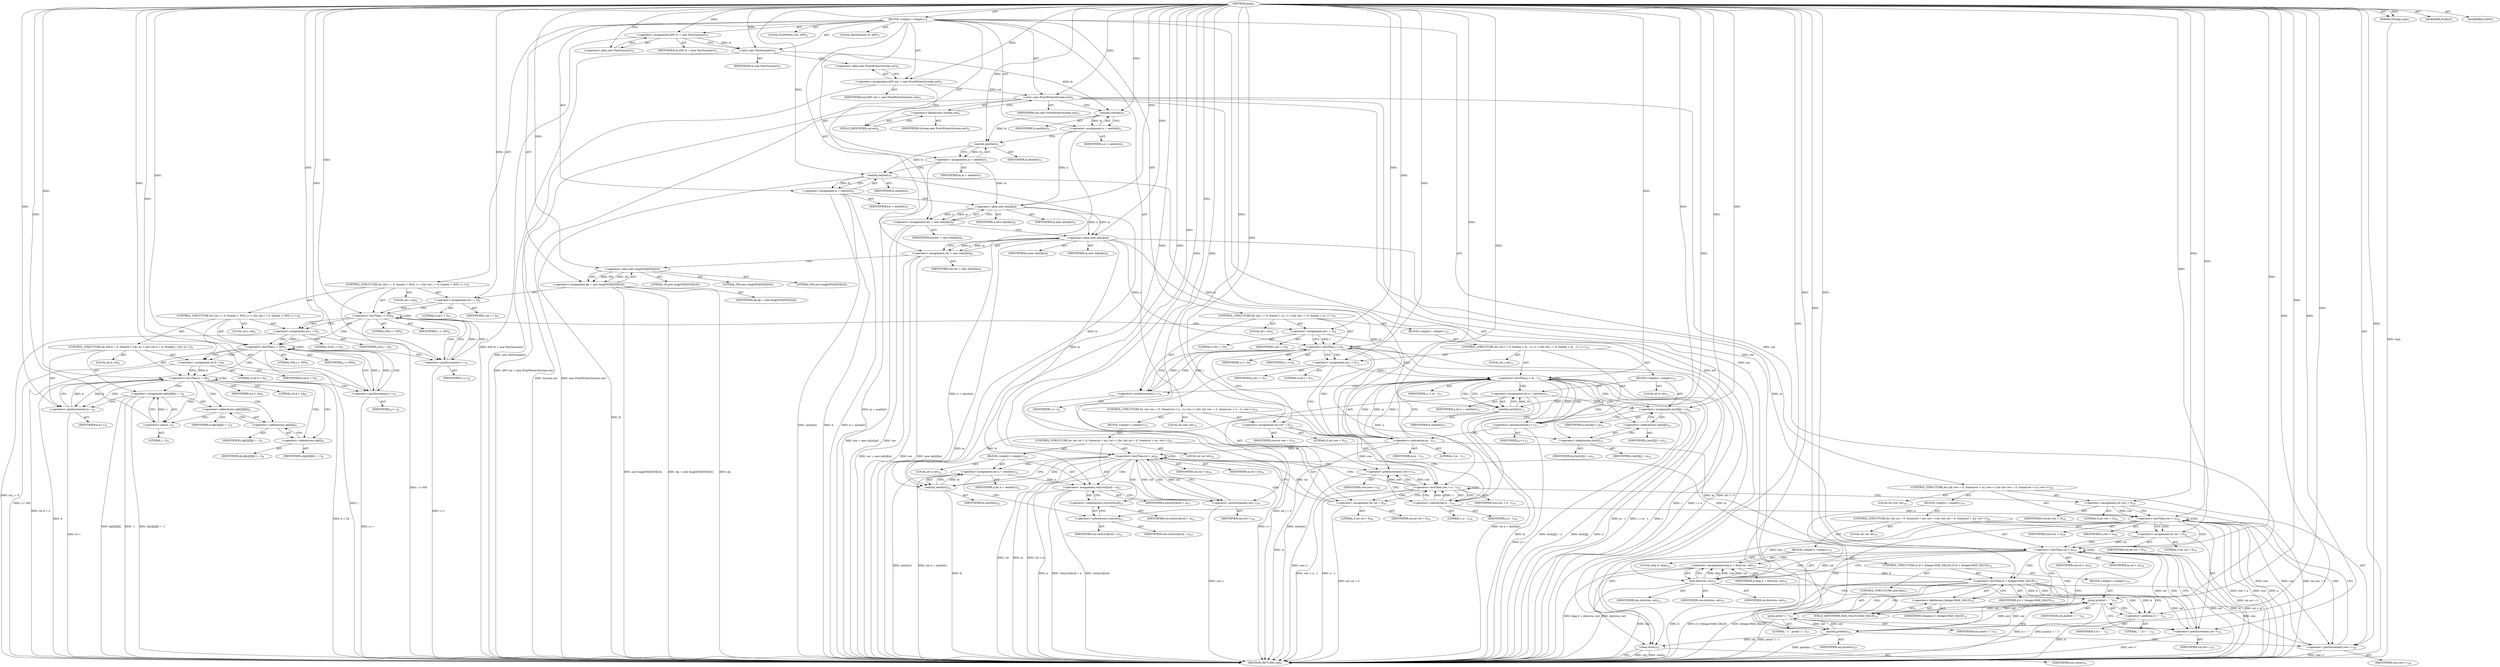 digraph "main" {  
"21" [label = <(METHOD,main)<SUB>1</SUB>> ]
"22" [label = <(PARAM,String[] args)<SUB>1</SUB>> ]
"23" [label = <(BLOCK,&lt;empty&gt;,&lt;empty&gt;)<SUB>2</SUB>> ]
"4" [label = <(LOCAL,FastScanner fs: ANY)<SUB>3</SUB>> ]
"24" [label = <(&lt;operator&gt;.assignment,ANY fs = new FastScanner())<SUB>3</SUB>> ]
"25" [label = <(IDENTIFIER,fs,ANY fs = new FastScanner())<SUB>3</SUB>> ]
"26" [label = <(&lt;operator&gt;.alloc,new FastScanner())<SUB>3</SUB>> ]
"27" [label = <(&lt;init&gt;,new FastScanner())<SUB>3</SUB>> ]
"3" [label = <(IDENTIFIER,fs,new FastScanner())<SUB>3</SUB>> ]
"6" [label = <(LOCAL,PrintWriter out: ANY)<SUB>4</SUB>> ]
"28" [label = <(&lt;operator&gt;.assignment,ANY out = new PrintWriter(System.out))<SUB>4</SUB>> ]
"29" [label = <(IDENTIFIER,out,ANY out = new PrintWriter(System.out))<SUB>4</SUB>> ]
"30" [label = <(&lt;operator&gt;.alloc,new PrintWriter(System.out))<SUB>4</SUB>> ]
"31" [label = <(&lt;init&gt;,new PrintWriter(System.out))<SUB>4</SUB>> ]
"5" [label = <(IDENTIFIER,out,new PrintWriter(System.out))<SUB>4</SUB>> ]
"32" [label = <(&lt;operator&gt;.fieldAccess,System.out)<SUB>4</SUB>> ]
"33" [label = <(IDENTIFIER,System,new PrintWriter(System.out))<SUB>4</SUB>> ]
"34" [label = <(FIELD_IDENTIFIER,out,out)<SUB>4</SUB>> ]
"35" [label = <(&lt;operator&gt;.assignment,n = nextInt())<SUB>5</SUB>> ]
"36" [label = <(IDENTIFIER,n,n = nextInt())<SUB>5</SUB>> ]
"37" [label = <(nextInt,nextInt())<SUB>5</SUB>> ]
"38" [label = <(IDENTIFIER,fs,nextInt())<SUB>5</SUB>> ]
"39" [label = <(&lt;operator&gt;.assignment,m = nextInt())<SUB>5</SUB>> ]
"40" [label = <(IDENTIFIER,m,m = nextInt())<SUB>5</SUB>> ]
"41" [label = <(nextInt,nextInt())<SUB>5</SUB>> ]
"42" [label = <(IDENTIFIER,fs,nextInt())<SUB>5</SUB>> ]
"43" [label = <(&lt;operator&gt;.assignment,k = nextInt())<SUB>5</SUB>> ]
"44" [label = <(IDENTIFIER,k,k = nextInt())<SUB>5</SUB>> ]
"45" [label = <(nextInt,nextInt())<SUB>5</SUB>> ]
"46" [label = <(IDENTIFIER,fs,nextInt())<SUB>5</SUB>> ]
"47" [label = <(&lt;operator&gt;.assignment,hor = new int[n][m])<SUB>6</SUB>> ]
"48" [label = <(IDENTIFIER,hor,hor = new int[n][m])<SUB>6</SUB>> ]
"49" [label = <(&lt;operator&gt;.alloc,new int[n][m])> ]
"50" [label = <(IDENTIFIER,n,new int[n][m])<SUB>6</SUB>> ]
"51" [label = <(IDENTIFIER,m,new int[n][m])<SUB>6</SUB>> ]
"52" [label = <(&lt;operator&gt;.assignment,ver = new int[n][m])<SUB>6</SUB>> ]
"53" [label = <(IDENTIFIER,ver,ver = new int[n][m])<SUB>6</SUB>> ]
"54" [label = <(&lt;operator&gt;.alloc,new int[n][m])> ]
"55" [label = <(IDENTIFIER,n,new int[n][m])<SUB>6</SUB>> ]
"56" [label = <(IDENTIFIER,m,new int[n][m])<SUB>6</SUB>> ]
"57" [label = <(&lt;operator&gt;.assignment,dp = new long[505][505][24])<SUB>7</SUB>> ]
"58" [label = <(IDENTIFIER,dp,dp = new long[505][505][24])<SUB>7</SUB>> ]
"59" [label = <(&lt;operator&gt;.alloc,new long[505][505][24])> ]
"60" [label = <(LITERAL,505,new long[505][505][24])<SUB>7</SUB>> ]
"61" [label = <(LITERAL,505,new long[505][505][24])<SUB>7</SUB>> ]
"62" [label = <(LITERAL,24,new long[505][505][24])<SUB>7</SUB>> ]
"63" [label = <(CONTROL_STRUCTURE,for (int i = 0; Some(i &lt; 505); i++),for (int i = 0; Some(i &lt; 505); i++))<SUB>8</SUB>> ]
"64" [label = <(LOCAL,int i: int)<SUB>8</SUB>> ]
"65" [label = <(&lt;operator&gt;.assignment,int i = 0)<SUB>8</SUB>> ]
"66" [label = <(IDENTIFIER,i,int i = 0)<SUB>8</SUB>> ]
"67" [label = <(LITERAL,0,int i = 0)<SUB>8</SUB>> ]
"68" [label = <(&lt;operator&gt;.lessThan,i &lt; 505)<SUB>8</SUB>> ]
"69" [label = <(IDENTIFIER,i,i &lt; 505)<SUB>8</SUB>> ]
"70" [label = <(LITERAL,505,i &lt; 505)<SUB>8</SUB>> ]
"71" [label = <(&lt;operator&gt;.postIncrement,i++)<SUB>8</SUB>> ]
"72" [label = <(IDENTIFIER,i,i++)<SUB>8</SUB>> ]
"73" [label = <(CONTROL_STRUCTURE,for (int j = 0; Some(j &lt; 505); j++),for (int j = 0; Some(j &lt; 505); j++))<SUB>8</SUB>> ]
"74" [label = <(LOCAL,int j: int)<SUB>8</SUB>> ]
"75" [label = <(&lt;operator&gt;.assignment,int j = 0)<SUB>8</SUB>> ]
"76" [label = <(IDENTIFIER,j,int j = 0)<SUB>8</SUB>> ]
"77" [label = <(LITERAL,0,int j = 0)<SUB>8</SUB>> ]
"78" [label = <(&lt;operator&gt;.lessThan,j &lt; 505)<SUB>8</SUB>> ]
"79" [label = <(IDENTIFIER,j,j &lt; 505)<SUB>8</SUB>> ]
"80" [label = <(LITERAL,505,j &lt; 505)<SUB>8</SUB>> ]
"81" [label = <(&lt;operator&gt;.postIncrement,j++)<SUB>8</SUB>> ]
"82" [label = <(IDENTIFIER,j,j++)<SUB>8</SUB>> ]
"83" [label = <(CONTROL_STRUCTURE,for (int k = 0; Some(k &lt; 24); k++),for (int k = 0; Some(k &lt; 24); k++))<SUB>8</SUB>> ]
"84" [label = <(LOCAL,int k: int)<SUB>8</SUB>> ]
"85" [label = <(&lt;operator&gt;.assignment,int k = 0)<SUB>8</SUB>> ]
"86" [label = <(IDENTIFIER,k,int k = 0)<SUB>8</SUB>> ]
"87" [label = <(LITERAL,0,int k = 0)<SUB>8</SUB>> ]
"88" [label = <(&lt;operator&gt;.lessThan,k &lt; 24)<SUB>8</SUB>> ]
"89" [label = <(IDENTIFIER,k,k &lt; 24)<SUB>8</SUB>> ]
"90" [label = <(LITERAL,24,k &lt; 24)<SUB>8</SUB>> ]
"91" [label = <(&lt;operator&gt;.postIncrement,k++)<SUB>8</SUB>> ]
"92" [label = <(IDENTIFIER,k,k++)<SUB>8</SUB>> ]
"93" [label = <(&lt;operator&gt;.assignment,dp[i][j][k] = -1)<SUB>8</SUB>> ]
"94" [label = <(&lt;operator&gt;.indexAccess,dp[i][j][k])<SUB>8</SUB>> ]
"95" [label = <(&lt;operator&gt;.indexAccess,dp[i][j])<SUB>8</SUB>> ]
"96" [label = <(&lt;operator&gt;.indexAccess,dp[i])<SUB>8</SUB>> ]
"97" [label = <(IDENTIFIER,dp,dp[i][j][k] = -1)<SUB>8</SUB>> ]
"98" [label = <(IDENTIFIER,i,dp[i][j][k] = -1)<SUB>8</SUB>> ]
"99" [label = <(IDENTIFIER,j,dp[i][j][k] = -1)<SUB>8</SUB>> ]
"100" [label = <(IDENTIFIER,k,dp[i][j][k] = -1)<SUB>8</SUB>> ]
"101" [label = <(&lt;operator&gt;.minus,-1)<SUB>8</SUB>> ]
"102" [label = <(LITERAL,1,-1)<SUB>8</SUB>> ]
"103" [label = <(CONTROL_STRUCTURE,for (int i = 0; Some(i &lt; n); i++),for (int i = 0; Some(i &lt; n); i++))<SUB>9</SUB>> ]
"104" [label = <(LOCAL,int i: int)<SUB>9</SUB>> ]
"105" [label = <(&lt;operator&gt;.assignment,int i = 0)<SUB>9</SUB>> ]
"106" [label = <(IDENTIFIER,i,int i = 0)<SUB>9</SUB>> ]
"107" [label = <(LITERAL,0,int i = 0)<SUB>9</SUB>> ]
"108" [label = <(&lt;operator&gt;.lessThan,i &lt; n)<SUB>9</SUB>> ]
"109" [label = <(IDENTIFIER,i,i &lt; n)<SUB>9</SUB>> ]
"110" [label = <(IDENTIFIER,n,i &lt; n)<SUB>9</SUB>> ]
"111" [label = <(&lt;operator&gt;.postIncrement,i++)<SUB>9</SUB>> ]
"112" [label = <(IDENTIFIER,i,i++)<SUB>9</SUB>> ]
"113" [label = <(BLOCK,&lt;empty&gt;,&lt;empty&gt;)<SUB>10</SUB>> ]
"114" [label = <(CONTROL_STRUCTURE,for (int j = 0; Some(j &lt; m - 1); j++),for (int j = 0; Some(j &lt; m - 1); j++))<SUB>11</SUB>> ]
"115" [label = <(LOCAL,int j: int)<SUB>11</SUB>> ]
"116" [label = <(&lt;operator&gt;.assignment,int j = 0)<SUB>11</SUB>> ]
"117" [label = <(IDENTIFIER,j,int j = 0)<SUB>11</SUB>> ]
"118" [label = <(LITERAL,0,int j = 0)<SUB>11</SUB>> ]
"119" [label = <(&lt;operator&gt;.lessThan,j &lt; m - 1)<SUB>11</SUB>> ]
"120" [label = <(IDENTIFIER,j,j &lt; m - 1)<SUB>11</SUB>> ]
"121" [label = <(&lt;operator&gt;.subtraction,m - 1)<SUB>11</SUB>> ]
"122" [label = <(IDENTIFIER,m,m - 1)<SUB>11</SUB>> ]
"123" [label = <(LITERAL,1,m - 1)<SUB>11</SUB>> ]
"124" [label = <(&lt;operator&gt;.postIncrement,j++)<SUB>11</SUB>> ]
"125" [label = <(IDENTIFIER,j,j++)<SUB>11</SUB>> ]
"126" [label = <(BLOCK,&lt;empty&gt;,&lt;empty&gt;)<SUB>12</SUB>> ]
"127" [label = <(LOCAL,int a: int)<SUB>13</SUB>> ]
"128" [label = <(&lt;operator&gt;.assignment,int a = nextInt())<SUB>13</SUB>> ]
"129" [label = <(IDENTIFIER,a,int a = nextInt())<SUB>13</SUB>> ]
"130" [label = <(nextInt,nextInt())<SUB>13</SUB>> ]
"131" [label = <(IDENTIFIER,fs,nextInt())<SUB>13</SUB>> ]
"132" [label = <(&lt;operator&gt;.assignment,hor[i][j] = a)<SUB>14</SUB>> ]
"133" [label = <(&lt;operator&gt;.indexAccess,hor[i][j])<SUB>14</SUB>> ]
"134" [label = <(&lt;operator&gt;.indexAccess,hor[i])<SUB>14</SUB>> ]
"135" [label = <(IDENTIFIER,hor,hor[i][j] = a)<SUB>14</SUB>> ]
"136" [label = <(IDENTIFIER,i,hor[i][j] = a)<SUB>14</SUB>> ]
"137" [label = <(IDENTIFIER,j,hor[i][j] = a)<SUB>14</SUB>> ]
"138" [label = <(IDENTIFIER,a,hor[i][j] = a)<SUB>14</SUB>> ]
"139" [label = <(CONTROL_STRUCTURE,for (int row = 0; Some(row &lt; n - 1); row++),for (int row = 0; Some(row &lt; n - 1); row++))<SUB>18</SUB>> ]
"140" [label = <(LOCAL,int row: int)<SUB>18</SUB>> ]
"141" [label = <(&lt;operator&gt;.assignment,int row = 0)<SUB>18</SUB>> ]
"142" [label = <(IDENTIFIER,row,int row = 0)<SUB>18</SUB>> ]
"143" [label = <(LITERAL,0,int row = 0)<SUB>18</SUB>> ]
"144" [label = <(&lt;operator&gt;.lessThan,row &lt; n - 1)<SUB>18</SUB>> ]
"145" [label = <(IDENTIFIER,row,row &lt; n - 1)<SUB>18</SUB>> ]
"146" [label = <(&lt;operator&gt;.subtraction,n - 1)<SUB>18</SUB>> ]
"147" [label = <(IDENTIFIER,n,n - 1)<SUB>18</SUB>> ]
"148" [label = <(LITERAL,1,n - 1)<SUB>18</SUB>> ]
"149" [label = <(&lt;operator&gt;.postIncrement,row++)<SUB>18</SUB>> ]
"150" [label = <(IDENTIFIER,row,row++)<SUB>18</SUB>> ]
"151" [label = <(BLOCK,&lt;empty&gt;,&lt;empty&gt;)<SUB>19</SUB>> ]
"152" [label = <(CONTROL_STRUCTURE,for (int col = 0; Some(col &lt; m); col++),for (int col = 0; Some(col &lt; m); col++))<SUB>20</SUB>> ]
"153" [label = <(LOCAL,int col: int)<SUB>20</SUB>> ]
"154" [label = <(&lt;operator&gt;.assignment,int col = 0)<SUB>20</SUB>> ]
"155" [label = <(IDENTIFIER,col,int col = 0)<SUB>20</SUB>> ]
"156" [label = <(LITERAL,0,int col = 0)<SUB>20</SUB>> ]
"157" [label = <(&lt;operator&gt;.lessThan,col &lt; m)<SUB>20</SUB>> ]
"158" [label = <(IDENTIFIER,col,col &lt; m)<SUB>20</SUB>> ]
"159" [label = <(IDENTIFIER,m,col &lt; m)<SUB>20</SUB>> ]
"160" [label = <(&lt;operator&gt;.postIncrement,col++)<SUB>20</SUB>> ]
"161" [label = <(IDENTIFIER,col,col++)<SUB>20</SUB>> ]
"162" [label = <(BLOCK,&lt;empty&gt;,&lt;empty&gt;)<SUB>21</SUB>> ]
"163" [label = <(LOCAL,int a: int)<SUB>22</SUB>> ]
"164" [label = <(&lt;operator&gt;.assignment,int a = nextInt())<SUB>22</SUB>> ]
"165" [label = <(IDENTIFIER,a,int a = nextInt())<SUB>22</SUB>> ]
"166" [label = <(nextInt,nextInt())<SUB>22</SUB>> ]
"167" [label = <(IDENTIFIER,fs,nextInt())<SUB>22</SUB>> ]
"168" [label = <(&lt;operator&gt;.assignment,ver[row][col] = a)<SUB>23</SUB>> ]
"169" [label = <(&lt;operator&gt;.indexAccess,ver[row][col])<SUB>23</SUB>> ]
"170" [label = <(&lt;operator&gt;.indexAccess,ver[row])<SUB>23</SUB>> ]
"171" [label = <(IDENTIFIER,ver,ver[row][col] = a)<SUB>23</SUB>> ]
"172" [label = <(IDENTIFIER,row,ver[row][col] = a)<SUB>23</SUB>> ]
"173" [label = <(IDENTIFIER,col,ver[row][col] = a)<SUB>23</SUB>> ]
"174" [label = <(IDENTIFIER,a,ver[row][col] = a)<SUB>23</SUB>> ]
"175" [label = <(CONTROL_STRUCTURE,for (int row = 0; Some(row &lt; n); row++),for (int row = 0; Some(row &lt; n); row++))<SUB>28</SUB>> ]
"176" [label = <(LOCAL,int row: int)<SUB>28</SUB>> ]
"177" [label = <(&lt;operator&gt;.assignment,int row = 0)<SUB>28</SUB>> ]
"178" [label = <(IDENTIFIER,row,int row = 0)<SUB>28</SUB>> ]
"179" [label = <(LITERAL,0,int row = 0)<SUB>28</SUB>> ]
"180" [label = <(&lt;operator&gt;.lessThan,row &lt; n)<SUB>28</SUB>> ]
"181" [label = <(IDENTIFIER,row,row &lt; n)<SUB>28</SUB>> ]
"182" [label = <(IDENTIFIER,n,row &lt; n)<SUB>28</SUB>> ]
"183" [label = <(&lt;operator&gt;.postIncrement,row++)<SUB>28</SUB>> ]
"184" [label = <(IDENTIFIER,row,row++)<SUB>28</SUB>> ]
"185" [label = <(BLOCK,&lt;empty&gt;,&lt;empty&gt;)<SUB>29</SUB>> ]
"186" [label = <(CONTROL_STRUCTURE,for (int col = 0; Some(col &lt; m); col++),for (int col = 0; Some(col &lt; m); col++))<SUB>30</SUB>> ]
"187" [label = <(LOCAL,int col: int)<SUB>30</SUB>> ]
"188" [label = <(&lt;operator&gt;.assignment,int col = 0)<SUB>30</SUB>> ]
"189" [label = <(IDENTIFIER,col,int col = 0)<SUB>30</SUB>> ]
"190" [label = <(LITERAL,0,int col = 0)<SUB>30</SUB>> ]
"191" [label = <(&lt;operator&gt;.lessThan,col &lt; m)<SUB>30</SUB>> ]
"192" [label = <(IDENTIFIER,col,col &lt; m)<SUB>30</SUB>> ]
"193" [label = <(IDENTIFIER,m,col &lt; m)<SUB>30</SUB>> ]
"194" [label = <(&lt;operator&gt;.postIncrement,col++)<SUB>30</SUB>> ]
"195" [label = <(IDENTIFIER,col,col++)<SUB>30</SUB>> ]
"196" [label = <(BLOCK,&lt;empty&gt;,&lt;empty&gt;)<SUB>31</SUB>> ]
"197" [label = <(LOCAL,long d: long)<SUB>32</SUB>> ]
"198" [label = <(&lt;operator&gt;.assignment,long d = dist(row, col))<SUB>32</SUB>> ]
"199" [label = <(IDENTIFIER,d,long d = dist(row, col))<SUB>32</SUB>> ]
"200" [label = <(dist,dist(row, col))<SUB>32</SUB>> ]
"201" [label = <(IDENTIFIER,this,dist(row, col))<SUB>32</SUB>> ]
"202" [label = <(IDENTIFIER,row,dist(row, col))<SUB>32</SUB>> ]
"203" [label = <(IDENTIFIER,col,dist(row, col))<SUB>32</SUB>> ]
"204" [label = <(CONTROL_STRUCTURE,if (d &lt; Integer.MAX_VALUE),if (d &lt; Integer.MAX_VALUE))<SUB>33</SUB>> ]
"205" [label = <(&lt;operator&gt;.lessThan,d &lt; Integer.MAX_VALUE)<SUB>33</SUB>> ]
"206" [label = <(IDENTIFIER,d,d &lt; Integer.MAX_VALUE)<SUB>33</SUB>> ]
"207" [label = <(&lt;operator&gt;.fieldAccess,Integer.MAX_VALUE)<SUB>33</SUB>> ]
"208" [label = <(IDENTIFIER,Integer,d &lt; Integer.MAX_VALUE)<SUB>33</SUB>> ]
"209" [label = <(FIELD_IDENTIFIER,MAX_VALUE,MAX_VALUE)<SUB>33</SUB>> ]
"210" [label = <(BLOCK,&lt;empty&gt;,&lt;empty&gt;)<SUB>34</SUB>> ]
"211" [label = <(print,print(d + &quot; &quot;))<SUB>35</SUB>> ]
"212" [label = <(IDENTIFIER,out,print(d + &quot; &quot;))<SUB>35</SUB>> ]
"213" [label = <(&lt;operator&gt;.addition,d + &quot; &quot;)<SUB>35</SUB>> ]
"214" [label = <(IDENTIFIER,d,d + &quot; &quot;)<SUB>35</SUB>> ]
"215" [label = <(LITERAL,&quot; &quot;,d + &quot; &quot;)<SUB>35</SUB>> ]
"216" [label = <(CONTROL_STRUCTURE,else,else)<SUB>37</SUB>> ]
"217" [label = <(print,print(&quot;-1 &quot;))<SUB>37</SUB>> ]
"218" [label = <(IDENTIFIER,out,print(&quot;-1 &quot;))<SUB>37</SUB>> ]
"219" [label = <(LITERAL,&quot;-1 &quot;,print(&quot;-1 &quot;))<SUB>37</SUB>> ]
"220" [label = <(println,println())<SUB>39</SUB>> ]
"221" [label = <(IDENTIFIER,out,println())<SUB>39</SUB>> ]
"222" [label = <(close,close())<SUB>41</SUB>> ]
"223" [label = <(IDENTIFIER,out,close())<SUB>41</SUB>> ]
"224" [label = <(MODIFIER,PUBLIC)> ]
"225" [label = <(MODIFIER,STATIC)> ]
"226" [label = <(METHOD_RETURN,void)<SUB>1</SUB>> ]
  "21" -> "22"  [ label = "AST: "] 
  "21" -> "23"  [ label = "AST: "] 
  "21" -> "224"  [ label = "AST: "] 
  "21" -> "225"  [ label = "AST: "] 
  "21" -> "226"  [ label = "AST: "] 
  "23" -> "4"  [ label = "AST: "] 
  "23" -> "24"  [ label = "AST: "] 
  "23" -> "27"  [ label = "AST: "] 
  "23" -> "6"  [ label = "AST: "] 
  "23" -> "28"  [ label = "AST: "] 
  "23" -> "31"  [ label = "AST: "] 
  "23" -> "35"  [ label = "AST: "] 
  "23" -> "39"  [ label = "AST: "] 
  "23" -> "43"  [ label = "AST: "] 
  "23" -> "47"  [ label = "AST: "] 
  "23" -> "52"  [ label = "AST: "] 
  "23" -> "57"  [ label = "AST: "] 
  "23" -> "63"  [ label = "AST: "] 
  "23" -> "103"  [ label = "AST: "] 
  "23" -> "139"  [ label = "AST: "] 
  "23" -> "175"  [ label = "AST: "] 
  "23" -> "222"  [ label = "AST: "] 
  "24" -> "25"  [ label = "AST: "] 
  "24" -> "26"  [ label = "AST: "] 
  "27" -> "3"  [ label = "AST: "] 
  "28" -> "29"  [ label = "AST: "] 
  "28" -> "30"  [ label = "AST: "] 
  "31" -> "5"  [ label = "AST: "] 
  "31" -> "32"  [ label = "AST: "] 
  "32" -> "33"  [ label = "AST: "] 
  "32" -> "34"  [ label = "AST: "] 
  "35" -> "36"  [ label = "AST: "] 
  "35" -> "37"  [ label = "AST: "] 
  "37" -> "38"  [ label = "AST: "] 
  "39" -> "40"  [ label = "AST: "] 
  "39" -> "41"  [ label = "AST: "] 
  "41" -> "42"  [ label = "AST: "] 
  "43" -> "44"  [ label = "AST: "] 
  "43" -> "45"  [ label = "AST: "] 
  "45" -> "46"  [ label = "AST: "] 
  "47" -> "48"  [ label = "AST: "] 
  "47" -> "49"  [ label = "AST: "] 
  "49" -> "50"  [ label = "AST: "] 
  "49" -> "51"  [ label = "AST: "] 
  "52" -> "53"  [ label = "AST: "] 
  "52" -> "54"  [ label = "AST: "] 
  "54" -> "55"  [ label = "AST: "] 
  "54" -> "56"  [ label = "AST: "] 
  "57" -> "58"  [ label = "AST: "] 
  "57" -> "59"  [ label = "AST: "] 
  "59" -> "60"  [ label = "AST: "] 
  "59" -> "61"  [ label = "AST: "] 
  "59" -> "62"  [ label = "AST: "] 
  "63" -> "64"  [ label = "AST: "] 
  "63" -> "65"  [ label = "AST: "] 
  "63" -> "68"  [ label = "AST: "] 
  "63" -> "71"  [ label = "AST: "] 
  "63" -> "73"  [ label = "AST: "] 
  "65" -> "66"  [ label = "AST: "] 
  "65" -> "67"  [ label = "AST: "] 
  "68" -> "69"  [ label = "AST: "] 
  "68" -> "70"  [ label = "AST: "] 
  "71" -> "72"  [ label = "AST: "] 
  "73" -> "74"  [ label = "AST: "] 
  "73" -> "75"  [ label = "AST: "] 
  "73" -> "78"  [ label = "AST: "] 
  "73" -> "81"  [ label = "AST: "] 
  "73" -> "83"  [ label = "AST: "] 
  "75" -> "76"  [ label = "AST: "] 
  "75" -> "77"  [ label = "AST: "] 
  "78" -> "79"  [ label = "AST: "] 
  "78" -> "80"  [ label = "AST: "] 
  "81" -> "82"  [ label = "AST: "] 
  "83" -> "84"  [ label = "AST: "] 
  "83" -> "85"  [ label = "AST: "] 
  "83" -> "88"  [ label = "AST: "] 
  "83" -> "91"  [ label = "AST: "] 
  "83" -> "93"  [ label = "AST: "] 
  "85" -> "86"  [ label = "AST: "] 
  "85" -> "87"  [ label = "AST: "] 
  "88" -> "89"  [ label = "AST: "] 
  "88" -> "90"  [ label = "AST: "] 
  "91" -> "92"  [ label = "AST: "] 
  "93" -> "94"  [ label = "AST: "] 
  "93" -> "101"  [ label = "AST: "] 
  "94" -> "95"  [ label = "AST: "] 
  "94" -> "100"  [ label = "AST: "] 
  "95" -> "96"  [ label = "AST: "] 
  "95" -> "99"  [ label = "AST: "] 
  "96" -> "97"  [ label = "AST: "] 
  "96" -> "98"  [ label = "AST: "] 
  "101" -> "102"  [ label = "AST: "] 
  "103" -> "104"  [ label = "AST: "] 
  "103" -> "105"  [ label = "AST: "] 
  "103" -> "108"  [ label = "AST: "] 
  "103" -> "111"  [ label = "AST: "] 
  "103" -> "113"  [ label = "AST: "] 
  "105" -> "106"  [ label = "AST: "] 
  "105" -> "107"  [ label = "AST: "] 
  "108" -> "109"  [ label = "AST: "] 
  "108" -> "110"  [ label = "AST: "] 
  "111" -> "112"  [ label = "AST: "] 
  "113" -> "114"  [ label = "AST: "] 
  "114" -> "115"  [ label = "AST: "] 
  "114" -> "116"  [ label = "AST: "] 
  "114" -> "119"  [ label = "AST: "] 
  "114" -> "124"  [ label = "AST: "] 
  "114" -> "126"  [ label = "AST: "] 
  "116" -> "117"  [ label = "AST: "] 
  "116" -> "118"  [ label = "AST: "] 
  "119" -> "120"  [ label = "AST: "] 
  "119" -> "121"  [ label = "AST: "] 
  "121" -> "122"  [ label = "AST: "] 
  "121" -> "123"  [ label = "AST: "] 
  "124" -> "125"  [ label = "AST: "] 
  "126" -> "127"  [ label = "AST: "] 
  "126" -> "128"  [ label = "AST: "] 
  "126" -> "132"  [ label = "AST: "] 
  "128" -> "129"  [ label = "AST: "] 
  "128" -> "130"  [ label = "AST: "] 
  "130" -> "131"  [ label = "AST: "] 
  "132" -> "133"  [ label = "AST: "] 
  "132" -> "138"  [ label = "AST: "] 
  "133" -> "134"  [ label = "AST: "] 
  "133" -> "137"  [ label = "AST: "] 
  "134" -> "135"  [ label = "AST: "] 
  "134" -> "136"  [ label = "AST: "] 
  "139" -> "140"  [ label = "AST: "] 
  "139" -> "141"  [ label = "AST: "] 
  "139" -> "144"  [ label = "AST: "] 
  "139" -> "149"  [ label = "AST: "] 
  "139" -> "151"  [ label = "AST: "] 
  "141" -> "142"  [ label = "AST: "] 
  "141" -> "143"  [ label = "AST: "] 
  "144" -> "145"  [ label = "AST: "] 
  "144" -> "146"  [ label = "AST: "] 
  "146" -> "147"  [ label = "AST: "] 
  "146" -> "148"  [ label = "AST: "] 
  "149" -> "150"  [ label = "AST: "] 
  "151" -> "152"  [ label = "AST: "] 
  "152" -> "153"  [ label = "AST: "] 
  "152" -> "154"  [ label = "AST: "] 
  "152" -> "157"  [ label = "AST: "] 
  "152" -> "160"  [ label = "AST: "] 
  "152" -> "162"  [ label = "AST: "] 
  "154" -> "155"  [ label = "AST: "] 
  "154" -> "156"  [ label = "AST: "] 
  "157" -> "158"  [ label = "AST: "] 
  "157" -> "159"  [ label = "AST: "] 
  "160" -> "161"  [ label = "AST: "] 
  "162" -> "163"  [ label = "AST: "] 
  "162" -> "164"  [ label = "AST: "] 
  "162" -> "168"  [ label = "AST: "] 
  "164" -> "165"  [ label = "AST: "] 
  "164" -> "166"  [ label = "AST: "] 
  "166" -> "167"  [ label = "AST: "] 
  "168" -> "169"  [ label = "AST: "] 
  "168" -> "174"  [ label = "AST: "] 
  "169" -> "170"  [ label = "AST: "] 
  "169" -> "173"  [ label = "AST: "] 
  "170" -> "171"  [ label = "AST: "] 
  "170" -> "172"  [ label = "AST: "] 
  "175" -> "176"  [ label = "AST: "] 
  "175" -> "177"  [ label = "AST: "] 
  "175" -> "180"  [ label = "AST: "] 
  "175" -> "183"  [ label = "AST: "] 
  "175" -> "185"  [ label = "AST: "] 
  "177" -> "178"  [ label = "AST: "] 
  "177" -> "179"  [ label = "AST: "] 
  "180" -> "181"  [ label = "AST: "] 
  "180" -> "182"  [ label = "AST: "] 
  "183" -> "184"  [ label = "AST: "] 
  "185" -> "186"  [ label = "AST: "] 
  "185" -> "220"  [ label = "AST: "] 
  "186" -> "187"  [ label = "AST: "] 
  "186" -> "188"  [ label = "AST: "] 
  "186" -> "191"  [ label = "AST: "] 
  "186" -> "194"  [ label = "AST: "] 
  "186" -> "196"  [ label = "AST: "] 
  "188" -> "189"  [ label = "AST: "] 
  "188" -> "190"  [ label = "AST: "] 
  "191" -> "192"  [ label = "AST: "] 
  "191" -> "193"  [ label = "AST: "] 
  "194" -> "195"  [ label = "AST: "] 
  "196" -> "197"  [ label = "AST: "] 
  "196" -> "198"  [ label = "AST: "] 
  "196" -> "204"  [ label = "AST: "] 
  "198" -> "199"  [ label = "AST: "] 
  "198" -> "200"  [ label = "AST: "] 
  "200" -> "201"  [ label = "AST: "] 
  "200" -> "202"  [ label = "AST: "] 
  "200" -> "203"  [ label = "AST: "] 
  "204" -> "205"  [ label = "AST: "] 
  "204" -> "210"  [ label = "AST: "] 
  "204" -> "216"  [ label = "AST: "] 
  "205" -> "206"  [ label = "AST: "] 
  "205" -> "207"  [ label = "AST: "] 
  "207" -> "208"  [ label = "AST: "] 
  "207" -> "209"  [ label = "AST: "] 
  "210" -> "211"  [ label = "AST: "] 
  "211" -> "212"  [ label = "AST: "] 
  "211" -> "213"  [ label = "AST: "] 
  "213" -> "214"  [ label = "AST: "] 
  "213" -> "215"  [ label = "AST: "] 
  "216" -> "217"  [ label = "AST: "] 
  "217" -> "218"  [ label = "AST: "] 
  "217" -> "219"  [ label = "AST: "] 
  "220" -> "221"  [ label = "AST: "] 
  "222" -> "223"  [ label = "AST: "] 
  "24" -> "27"  [ label = "CFG: "] 
  "27" -> "30"  [ label = "CFG: "] 
  "28" -> "34"  [ label = "CFG: "] 
  "31" -> "37"  [ label = "CFG: "] 
  "35" -> "41"  [ label = "CFG: "] 
  "39" -> "45"  [ label = "CFG: "] 
  "43" -> "49"  [ label = "CFG: "] 
  "47" -> "54"  [ label = "CFG: "] 
  "52" -> "59"  [ label = "CFG: "] 
  "57" -> "65"  [ label = "CFG: "] 
  "222" -> "226"  [ label = "CFG: "] 
  "26" -> "24"  [ label = "CFG: "] 
  "30" -> "28"  [ label = "CFG: "] 
  "32" -> "31"  [ label = "CFG: "] 
  "37" -> "35"  [ label = "CFG: "] 
  "41" -> "39"  [ label = "CFG: "] 
  "45" -> "43"  [ label = "CFG: "] 
  "49" -> "47"  [ label = "CFG: "] 
  "54" -> "52"  [ label = "CFG: "] 
  "59" -> "57"  [ label = "CFG: "] 
  "65" -> "68"  [ label = "CFG: "] 
  "68" -> "75"  [ label = "CFG: "] 
  "68" -> "105"  [ label = "CFG: "] 
  "71" -> "68"  [ label = "CFG: "] 
  "105" -> "108"  [ label = "CFG: "] 
  "108" -> "116"  [ label = "CFG: "] 
  "108" -> "141"  [ label = "CFG: "] 
  "111" -> "108"  [ label = "CFG: "] 
  "141" -> "146"  [ label = "CFG: "] 
  "144" -> "154"  [ label = "CFG: "] 
  "144" -> "177"  [ label = "CFG: "] 
  "149" -> "146"  [ label = "CFG: "] 
  "177" -> "180"  [ label = "CFG: "] 
  "180" -> "188"  [ label = "CFG: "] 
  "180" -> "222"  [ label = "CFG: "] 
  "183" -> "180"  [ label = "CFG: "] 
  "34" -> "32"  [ label = "CFG: "] 
  "75" -> "78"  [ label = "CFG: "] 
  "78" -> "85"  [ label = "CFG: "] 
  "78" -> "71"  [ label = "CFG: "] 
  "81" -> "78"  [ label = "CFG: "] 
  "146" -> "144"  [ label = "CFG: "] 
  "220" -> "183"  [ label = "CFG: "] 
  "85" -> "88"  [ label = "CFG: "] 
  "88" -> "96"  [ label = "CFG: "] 
  "88" -> "81"  [ label = "CFG: "] 
  "91" -> "88"  [ label = "CFG: "] 
  "93" -> "91"  [ label = "CFG: "] 
  "116" -> "121"  [ label = "CFG: "] 
  "119" -> "130"  [ label = "CFG: "] 
  "119" -> "111"  [ label = "CFG: "] 
  "124" -> "121"  [ label = "CFG: "] 
  "154" -> "157"  [ label = "CFG: "] 
  "157" -> "166"  [ label = "CFG: "] 
  "157" -> "149"  [ label = "CFG: "] 
  "160" -> "157"  [ label = "CFG: "] 
  "188" -> "191"  [ label = "CFG: "] 
  "191" -> "200"  [ label = "CFG: "] 
  "191" -> "220"  [ label = "CFG: "] 
  "194" -> "191"  [ label = "CFG: "] 
  "94" -> "101"  [ label = "CFG: "] 
  "101" -> "93"  [ label = "CFG: "] 
  "121" -> "119"  [ label = "CFG: "] 
  "128" -> "134"  [ label = "CFG: "] 
  "132" -> "124"  [ label = "CFG: "] 
  "164" -> "170"  [ label = "CFG: "] 
  "168" -> "160"  [ label = "CFG: "] 
  "198" -> "209"  [ label = "CFG: "] 
  "95" -> "94"  [ label = "CFG: "] 
  "130" -> "128"  [ label = "CFG: "] 
  "133" -> "132"  [ label = "CFG: "] 
  "166" -> "164"  [ label = "CFG: "] 
  "169" -> "168"  [ label = "CFG: "] 
  "200" -> "198"  [ label = "CFG: "] 
  "205" -> "213"  [ label = "CFG: "] 
  "205" -> "217"  [ label = "CFG: "] 
  "96" -> "95"  [ label = "CFG: "] 
  "134" -> "133"  [ label = "CFG: "] 
  "170" -> "169"  [ label = "CFG: "] 
  "207" -> "205"  [ label = "CFG: "] 
  "211" -> "194"  [ label = "CFG: "] 
  "217" -> "194"  [ label = "CFG: "] 
  "209" -> "207"  [ label = "CFG: "] 
  "213" -> "211"  [ label = "CFG: "] 
  "21" -> "26"  [ label = "CFG: "] 
  "22" -> "226"  [ label = "DDG: args"] 
  "24" -> "226"  [ label = "DDG: ANY fs = new FastScanner()"] 
  "27" -> "226"  [ label = "DDG: new FastScanner()"] 
  "28" -> "226"  [ label = "DDG: ANY out = new PrintWriter(System.out)"] 
  "31" -> "226"  [ label = "DDG: System.out"] 
  "31" -> "226"  [ label = "DDG: new PrintWriter(System.out)"] 
  "35" -> "226"  [ label = "DDG: n = nextInt()"] 
  "39" -> "226"  [ label = "DDG: m = nextInt()"] 
  "43" -> "226"  [ label = "DDG: k"] 
  "45" -> "226"  [ label = "DDG: fs"] 
  "43" -> "226"  [ label = "DDG: nextInt()"] 
  "43" -> "226"  [ label = "DDG: k = nextInt()"] 
  "47" -> "226"  [ label = "DDG: hor"] 
  "47" -> "226"  [ label = "DDG: hor = new int[n][m]"] 
  "52" -> "226"  [ label = "DDG: ver"] 
  "54" -> "226"  [ label = "DDG: m"] 
  "52" -> "226"  [ label = "DDG: new int[n][m]"] 
  "52" -> "226"  [ label = "DDG: ver = new int[n][m]"] 
  "57" -> "226"  [ label = "DDG: dp"] 
  "57" -> "226"  [ label = "DDG: new long[505][505][24]"] 
  "57" -> "226"  [ label = "DDG: dp = new long[505][505][24]"] 
  "68" -> "226"  [ label = "DDG: i &lt; 505"] 
  "105" -> "226"  [ label = "DDG: int i = 0"] 
  "108" -> "226"  [ label = "DDG: i"] 
  "108" -> "226"  [ label = "DDG: i &lt; n"] 
  "144" -> "226"  [ label = "DDG: n - 1"] 
  "144" -> "226"  [ label = "DDG: row &lt; n - 1"] 
  "177" -> "226"  [ label = "DDG: int row = 0"] 
  "180" -> "226"  [ label = "DDG: row"] 
  "180" -> "226"  [ label = "DDG: n"] 
  "180" -> "226"  [ label = "DDG: row &lt; n"] 
  "222" -> "226"  [ label = "DDG: out"] 
  "222" -> "226"  [ label = "DDG: close()"] 
  "188" -> "226"  [ label = "DDG: int col = 0"] 
  "191" -> "226"  [ label = "DDG: col"] 
  "191" -> "226"  [ label = "DDG: m"] 
  "191" -> "226"  [ label = "DDG: col &lt; m"] 
  "220" -> "226"  [ label = "DDG: println()"] 
  "183" -> "226"  [ label = "DDG: row++"] 
  "198" -> "226"  [ label = "DDG: dist(row, col)"] 
  "198" -> "226"  [ label = "DDG: long d = dist(row, col)"] 
  "205" -> "226"  [ label = "DDG: d"] 
  "205" -> "226"  [ label = "DDG: Integer.MAX_VALUE"] 
  "205" -> "226"  [ label = "DDG: d &lt; Integer.MAX_VALUE"] 
  "217" -> "226"  [ label = "DDG: print(&quot;-1 &quot;)"] 
  "213" -> "226"  [ label = "DDG: d"] 
  "211" -> "226"  [ label = "DDG: d + &quot; &quot;"] 
  "211" -> "226"  [ label = "DDG: print(d + &quot; &quot;)"] 
  "194" -> "226"  [ label = "DDG: col++"] 
  "154" -> "226"  [ label = "DDG: int col = 0"] 
  "157" -> "226"  [ label = "DDG: col"] 
  "157" -> "226"  [ label = "DDG: m"] 
  "157" -> "226"  [ label = "DDG: col &lt; m"] 
  "149" -> "226"  [ label = "DDG: row++"] 
  "166" -> "226"  [ label = "DDG: fs"] 
  "164" -> "226"  [ label = "DDG: nextInt()"] 
  "164" -> "226"  [ label = "DDG: int a = nextInt()"] 
  "168" -> "226"  [ label = "DDG: ver[row][col]"] 
  "168" -> "226"  [ label = "DDG: a"] 
  "168" -> "226"  [ label = "DDG: ver[row][col] = a"] 
  "160" -> "226"  [ label = "DDG: col++"] 
  "116" -> "226"  [ label = "DDG: int j = 0"] 
  "119" -> "226"  [ label = "DDG: j"] 
  "121" -> "226"  [ label = "DDG: m"] 
  "119" -> "226"  [ label = "DDG: m - 1"] 
  "119" -> "226"  [ label = "DDG: j &lt; m - 1"] 
  "111" -> "226"  [ label = "DDG: i++"] 
  "130" -> "226"  [ label = "DDG: fs"] 
  "128" -> "226"  [ label = "DDG: nextInt()"] 
  "128" -> "226"  [ label = "DDG: int a = nextInt()"] 
  "132" -> "226"  [ label = "DDG: hor[i][j]"] 
  "132" -> "226"  [ label = "DDG: a"] 
  "132" -> "226"  [ label = "DDG: hor[i][j] = a"] 
  "124" -> "226"  [ label = "DDG: j++"] 
  "75" -> "226"  [ label = "DDG: int j = 0"] 
  "78" -> "226"  [ label = "DDG: j"] 
  "78" -> "226"  [ label = "DDG: j &lt; 505"] 
  "71" -> "226"  [ label = "DDG: i++"] 
  "85" -> "226"  [ label = "DDG: int k = 0"] 
  "88" -> "226"  [ label = "DDG: k"] 
  "88" -> "226"  [ label = "DDG: k &lt; 24"] 
  "81" -> "226"  [ label = "DDG: j++"] 
  "93" -> "226"  [ label = "DDG: dp[i][j][k]"] 
  "93" -> "226"  [ label = "DDG: -1"] 
  "93" -> "226"  [ label = "DDG: dp[i][j][k] = -1"] 
  "91" -> "226"  [ label = "DDG: k++"] 
  "200" -> "226"  [ label = "DDG: this"] 
  "21" -> "22"  [ label = "DDG: "] 
  "21" -> "24"  [ label = "DDG: "] 
  "21" -> "28"  [ label = "DDG: "] 
  "37" -> "35"  [ label = "DDG: fs"] 
  "41" -> "39"  [ label = "DDG: fs"] 
  "45" -> "43"  [ label = "DDG: fs"] 
  "49" -> "47"  [ label = "DDG: n"] 
  "49" -> "47"  [ label = "DDG: m"] 
  "54" -> "52"  [ label = "DDG: n"] 
  "54" -> "52"  [ label = "DDG: m"] 
  "59" -> "57"  [ label = "DDG: 505"] 
  "59" -> "57"  [ label = "DDG: 24"] 
  "24" -> "27"  [ label = "DDG: fs"] 
  "21" -> "27"  [ label = "DDG: "] 
  "28" -> "31"  [ label = "DDG: out"] 
  "21" -> "31"  [ label = "DDG: "] 
  "21" -> "65"  [ label = "DDG: "] 
  "21" -> "105"  [ label = "DDG: "] 
  "21" -> "141"  [ label = "DDG: "] 
  "21" -> "177"  [ label = "DDG: "] 
  "31" -> "222"  [ label = "DDG: out"] 
  "220" -> "222"  [ label = "DDG: out"] 
  "21" -> "222"  [ label = "DDG: "] 
  "27" -> "37"  [ label = "DDG: fs"] 
  "21" -> "37"  [ label = "DDG: "] 
  "37" -> "41"  [ label = "DDG: fs"] 
  "21" -> "41"  [ label = "DDG: "] 
  "41" -> "45"  [ label = "DDG: fs"] 
  "21" -> "45"  [ label = "DDG: "] 
  "35" -> "49"  [ label = "DDG: n"] 
  "21" -> "49"  [ label = "DDG: "] 
  "39" -> "49"  [ label = "DDG: m"] 
  "49" -> "54"  [ label = "DDG: n"] 
  "21" -> "54"  [ label = "DDG: "] 
  "49" -> "54"  [ label = "DDG: m"] 
  "21" -> "59"  [ label = "DDG: "] 
  "65" -> "68"  [ label = "DDG: i"] 
  "71" -> "68"  [ label = "DDG: i"] 
  "21" -> "68"  [ label = "DDG: "] 
  "68" -> "71"  [ label = "DDG: i"] 
  "21" -> "71"  [ label = "DDG: "] 
  "21" -> "75"  [ label = "DDG: "] 
  "105" -> "108"  [ label = "DDG: i"] 
  "111" -> "108"  [ label = "DDG: i"] 
  "21" -> "108"  [ label = "DDG: "] 
  "54" -> "108"  [ label = "DDG: n"] 
  "108" -> "111"  [ label = "DDG: i"] 
  "21" -> "111"  [ label = "DDG: "] 
  "141" -> "144"  [ label = "DDG: row"] 
  "149" -> "144"  [ label = "DDG: row"] 
  "21" -> "144"  [ label = "DDG: "] 
  "146" -> "144"  [ label = "DDG: n"] 
  "146" -> "144"  [ label = "DDG: 1"] 
  "144" -> "149"  [ label = "DDG: row"] 
  "21" -> "149"  [ label = "DDG: "] 
  "177" -> "180"  [ label = "DDG: row"] 
  "183" -> "180"  [ label = "DDG: row"] 
  "21" -> "180"  [ label = "DDG: "] 
  "146" -> "180"  [ label = "DDG: n"] 
  "180" -> "183"  [ label = "DDG: row"] 
  "200" -> "183"  [ label = "DDG: row"] 
  "21" -> "183"  [ label = "DDG: "] 
  "75" -> "78"  [ label = "DDG: j"] 
  "81" -> "78"  [ label = "DDG: j"] 
  "21" -> "78"  [ label = "DDG: "] 
  "78" -> "81"  [ label = "DDG: j"] 
  "21" -> "81"  [ label = "DDG: "] 
  "21" -> "85"  [ label = "DDG: "] 
  "101" -> "93"  [ label = "DDG: 1"] 
  "21" -> "116"  [ label = "DDG: "] 
  "108" -> "146"  [ label = "DDG: n"] 
  "21" -> "146"  [ label = "DDG: "] 
  "21" -> "154"  [ label = "DDG: "] 
  "21" -> "188"  [ label = "DDG: "] 
  "31" -> "220"  [ label = "DDG: out"] 
  "217" -> "220"  [ label = "DDG: out"] 
  "211" -> "220"  [ label = "DDG: out"] 
  "21" -> "220"  [ label = "DDG: "] 
  "85" -> "88"  [ label = "DDG: k"] 
  "91" -> "88"  [ label = "DDG: k"] 
  "21" -> "88"  [ label = "DDG: "] 
  "88" -> "91"  [ label = "DDG: k"] 
  "21" -> "91"  [ label = "DDG: "] 
  "116" -> "119"  [ label = "DDG: j"] 
  "124" -> "119"  [ label = "DDG: j"] 
  "21" -> "119"  [ label = "DDG: "] 
  "121" -> "119"  [ label = "DDG: m"] 
  "121" -> "119"  [ label = "DDG: 1"] 
  "119" -> "124"  [ label = "DDG: j"] 
  "21" -> "124"  [ label = "DDG: "] 
  "130" -> "128"  [ label = "DDG: fs"] 
  "128" -> "132"  [ label = "DDG: a"] 
  "21" -> "132"  [ label = "DDG: "] 
  "154" -> "157"  [ label = "DDG: col"] 
  "160" -> "157"  [ label = "DDG: col"] 
  "21" -> "157"  [ label = "DDG: "] 
  "54" -> "157"  [ label = "DDG: m"] 
  "121" -> "157"  [ label = "DDG: m"] 
  "157" -> "160"  [ label = "DDG: col"] 
  "21" -> "160"  [ label = "DDG: "] 
  "166" -> "164"  [ label = "DDG: fs"] 
  "164" -> "168"  [ label = "DDG: a"] 
  "21" -> "168"  [ label = "DDG: "] 
  "188" -> "191"  [ label = "DDG: col"] 
  "194" -> "191"  [ label = "DDG: col"] 
  "21" -> "191"  [ label = "DDG: "] 
  "54" -> "191"  [ label = "DDG: m"] 
  "157" -> "191"  [ label = "DDG: m"] 
  "121" -> "191"  [ label = "DDG: m"] 
  "200" -> "194"  [ label = "DDG: col"] 
  "21" -> "194"  [ label = "DDG: "] 
  "200" -> "198"  [ label = "DDG: this"] 
  "200" -> "198"  [ label = "DDG: row"] 
  "200" -> "198"  [ label = "DDG: col"] 
  "21" -> "101"  [ label = "DDG: "] 
  "54" -> "121"  [ label = "DDG: m"] 
  "21" -> "121"  [ label = "DDG: "] 
  "45" -> "130"  [ label = "DDG: fs"] 
  "21" -> "130"  [ label = "DDG: "] 
  "45" -> "166"  [ label = "DDG: fs"] 
  "130" -> "166"  [ label = "DDG: fs"] 
  "21" -> "166"  [ label = "DDG: "] 
  "21" -> "200"  [ label = "DDG: "] 
  "180" -> "200"  [ label = "DDG: row"] 
  "191" -> "200"  [ label = "DDG: col"] 
  "198" -> "205"  [ label = "DDG: d"] 
  "21" -> "205"  [ label = "DDG: "] 
  "31" -> "211"  [ label = "DDG: out"] 
  "220" -> "211"  [ label = "DDG: out"] 
  "217" -> "211"  [ label = "DDG: out"] 
  "21" -> "211"  [ label = "DDG: "] 
  "205" -> "211"  [ label = "DDG: d"] 
  "31" -> "217"  [ label = "DDG: out"] 
  "220" -> "217"  [ label = "DDG: out"] 
  "211" -> "217"  [ label = "DDG: out"] 
  "21" -> "217"  [ label = "DDG: "] 
  "205" -> "213"  [ label = "DDG: d"] 
  "21" -> "213"  [ label = "DDG: "] 
  "68" -> "68"  [ label = "CDG: "] 
  "68" -> "75"  [ label = "CDG: "] 
  "68" -> "71"  [ label = "CDG: "] 
  "68" -> "78"  [ label = "CDG: "] 
  "108" -> "119"  [ label = "CDG: "] 
  "108" -> "121"  [ label = "CDG: "] 
  "108" -> "108"  [ label = "CDG: "] 
  "108" -> "111"  [ label = "CDG: "] 
  "108" -> "116"  [ label = "CDG: "] 
  "144" -> "154"  [ label = "CDG: "] 
  "144" -> "146"  [ label = "CDG: "] 
  "144" -> "149"  [ label = "CDG: "] 
  "144" -> "144"  [ label = "CDG: "] 
  "144" -> "157"  [ label = "CDG: "] 
  "180" -> "188"  [ label = "CDG: "] 
  "180" -> "191"  [ label = "CDG: "] 
  "180" -> "180"  [ label = "CDG: "] 
  "180" -> "183"  [ label = "CDG: "] 
  "180" -> "220"  [ label = "CDG: "] 
  "78" -> "81"  [ label = "CDG: "] 
  "78" -> "85"  [ label = "CDG: "] 
  "78" -> "88"  [ label = "CDG: "] 
  "78" -> "78"  [ label = "CDG: "] 
  "88" -> "94"  [ label = "CDG: "] 
  "88" -> "96"  [ label = "CDG: "] 
  "88" -> "95"  [ label = "CDG: "] 
  "88" -> "91"  [ label = "CDG: "] 
  "88" -> "93"  [ label = "CDG: "] 
  "88" -> "101"  [ label = "CDG: "] 
  "88" -> "88"  [ label = "CDG: "] 
  "119" -> "128"  [ label = "CDG: "] 
  "119" -> "132"  [ label = "CDG: "] 
  "119" -> "119"  [ label = "CDG: "] 
  "119" -> "121"  [ label = "CDG: "] 
  "119" -> "134"  [ label = "CDG: "] 
  "119" -> "130"  [ label = "CDG: "] 
  "119" -> "124"  [ label = "CDG: "] 
  "119" -> "133"  [ label = "CDG: "] 
  "157" -> "169"  [ label = "CDG: "] 
  "157" -> "168"  [ label = "CDG: "] 
  "157" -> "170"  [ label = "CDG: "] 
  "157" -> "164"  [ label = "CDG: "] 
  "157" -> "160"  [ label = "CDG: "] 
  "157" -> "166"  [ label = "CDG: "] 
  "157" -> "157"  [ label = "CDG: "] 
  "191" -> "209"  [ label = "CDG: "] 
  "191" -> "198"  [ label = "CDG: "] 
  "191" -> "191"  [ label = "CDG: "] 
  "191" -> "207"  [ label = "CDG: "] 
  "191" -> "194"  [ label = "CDG: "] 
  "191" -> "205"  [ label = "CDG: "] 
  "191" -> "200"  [ label = "CDG: "] 
  "205" -> "213"  [ label = "CDG: "] 
  "205" -> "217"  [ label = "CDG: "] 
  "205" -> "211"  [ label = "CDG: "] 
}
